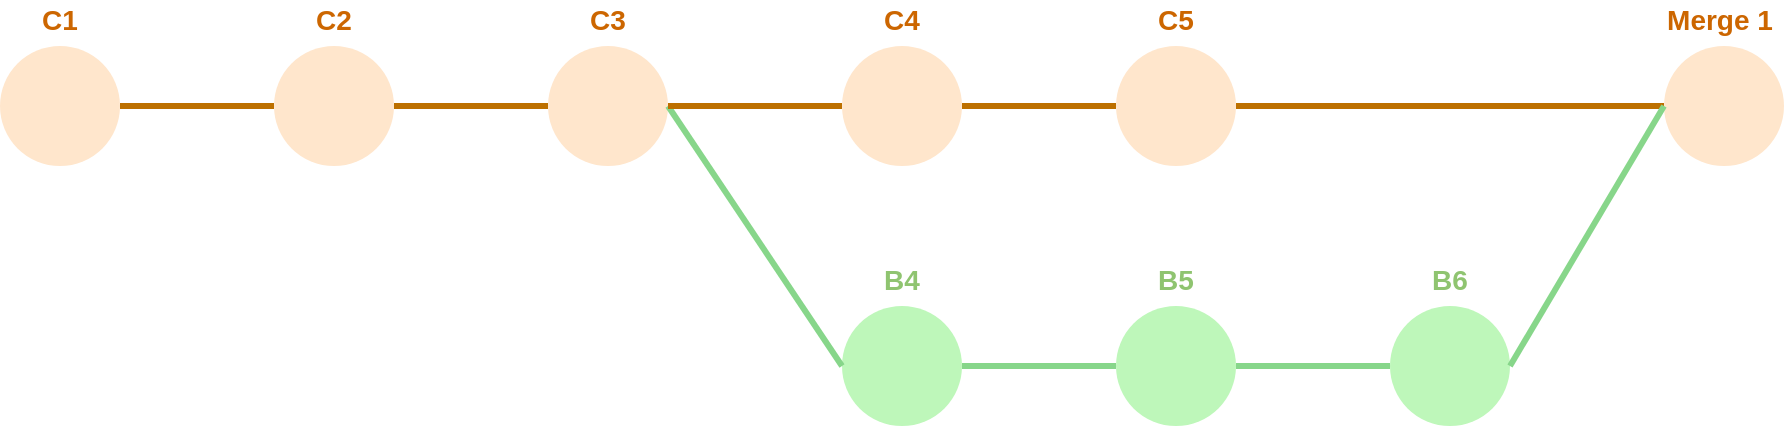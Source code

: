 <mxfile version="12.1.3" type="device" pages="1"><diagram id="HAET5fpl5bqPvAFkC88v" name="Page-1"><mxGraphModel dx="1024" dy="376" grid="1" gridSize="10" guides="1" tooltips="1" connect="1" arrows="1" fold="1" page="1" pageScale="1" pageWidth="1169" pageHeight="827" math="0" shadow="0"><root><mxCell id="0"/><mxCell id="1" parent="0"/><mxCell id="2SzEMWALrOegX9eFG8J7-1" value="" style="ellipse;whiteSpace=wrap;html=1;aspect=fixed;fillColor=#FFE6CC;strokeColor=none;" parent="1" vertex="1"><mxGeometry x="30" y="253" width="60" height="60" as="geometry"/></mxCell><mxCell id="2SzEMWALrOegX9eFG8J7-2" value="" style="ellipse;whiteSpace=wrap;html=1;aspect=fixed;fillColor=#FFE6CC;strokeColor=none;" parent="1" vertex="1"><mxGeometry x="167" y="253" width="60" height="60" as="geometry"/></mxCell><mxCell id="2SzEMWALrOegX9eFG8J7-3" value="" style="endArrow=none;html=1;entryX=1;entryY=0.5;entryDx=0;entryDy=0;exitX=0;exitY=0.5;exitDx=0;exitDy=0;endFill=0;fillColor=#f0a30a;strokeColor=#BD7000;strokeWidth=3;" parent="1" source="2SzEMWALrOegX9eFG8J7-2" target="2SzEMWALrOegX9eFG8J7-1" edge="1"><mxGeometry width="50" height="50" relative="1" as="geometry"><mxPoint x="30" y="403" as="sourcePoint"/><mxPoint x="80" y="353" as="targetPoint"/></mxGeometry></mxCell><mxCell id="2SzEMWALrOegX9eFG8J7-4" value="C1" style="text;html=1;strokeColor=none;fillColor=none;align=center;verticalAlign=middle;whiteSpace=wrap;rounded=0;fontStyle=1;fontSize=14;fontColor=#CC6600;" parent="1" vertex="1"><mxGeometry x="40" y="230" width="40" height="20" as="geometry"/></mxCell><mxCell id="2SzEMWALrOegX9eFG8J7-5" value="C2" style="text;html=1;strokeColor=none;fillColor=none;align=center;verticalAlign=middle;whiteSpace=wrap;rounded=0;fontStyle=1;fontSize=14;fontColor=#CC6600;" parent="1" vertex="1"><mxGeometry x="177" y="230" width="40" height="20" as="geometry"/></mxCell><mxCell id="2SzEMWALrOegX9eFG8J7-8" value="" style="ellipse;whiteSpace=wrap;html=1;aspect=fixed;fillColor=#FFE6CC;strokeColor=none;" parent="1" vertex="1"><mxGeometry x="304" y="253" width="60" height="60" as="geometry"/></mxCell><mxCell id="2SzEMWALrOegX9eFG8J7-9" value="" style="endArrow=none;html=1;entryX=1;entryY=0.5;entryDx=0;entryDy=0;exitX=0;exitY=0.5;exitDx=0;exitDy=0;endFill=0;fillColor=#f0a30a;strokeColor=#BD7000;strokeWidth=3;" parent="1" source="2SzEMWALrOegX9eFG8J7-8" edge="1"><mxGeometry width="50" height="50" relative="1" as="geometry"><mxPoint x="167" y="403" as="sourcePoint"/><mxPoint x="227" y="283" as="targetPoint"/></mxGeometry></mxCell><mxCell id="2SzEMWALrOegX9eFG8J7-10" value="C3" style="text;html=1;strokeColor=none;fillColor=none;align=center;verticalAlign=middle;whiteSpace=wrap;rounded=0;fontStyle=1;fontSize=14;fontColor=#CC6600;" parent="1" vertex="1"><mxGeometry x="314" y="230" width="40" height="20" as="geometry"/></mxCell><mxCell id="2SzEMWALrOegX9eFG8J7-19" value="" style="ellipse;whiteSpace=wrap;html=1;aspect=fixed;fillColor=#BEF7BA;strokeColor=none;" parent="1" vertex="1"><mxGeometry x="451" y="383" width="60" height="60" as="geometry"/></mxCell><mxCell id="2SzEMWALrOegX9eFG8J7-20" value="B4" style="text;html=1;strokeColor=none;fillColor=none;align=center;verticalAlign=middle;whiteSpace=wrap;rounded=0;fontStyle=1;fontSize=14;fontColor=#8FC470;" parent="1" vertex="1"><mxGeometry x="461" y="360" width="40" height="20" as="geometry"/></mxCell><mxCell id="2SzEMWALrOegX9eFG8J7-21" value="" style="ellipse;whiteSpace=wrap;html=1;aspect=fixed;fillColor=#BEF7BA;strokeColor=none;" parent="1" vertex="1"><mxGeometry x="588" y="383" width="60" height="60" as="geometry"/></mxCell><mxCell id="2SzEMWALrOegX9eFG8J7-22" value="" style="endArrow=none;html=1;entryX=1;entryY=0.5;entryDx=0;entryDy=0;exitX=0;exitY=0.5;exitDx=0;exitDy=0;endFill=0;fillColor=#f0a30a;strokeColor=#87D68A;strokeWidth=3;" parent="1" source="2SzEMWALrOegX9eFG8J7-21" edge="1"><mxGeometry width="50" height="50" relative="1" as="geometry"><mxPoint x="451" y="533" as="sourcePoint"/><mxPoint x="511" y="413" as="targetPoint"/></mxGeometry></mxCell><mxCell id="2SzEMWALrOegX9eFG8J7-23" value="B5" style="text;html=1;strokeColor=none;fillColor=none;align=center;verticalAlign=middle;whiteSpace=wrap;rounded=0;fontStyle=1;fontSize=14;fontColor=#8FC470;" parent="1" vertex="1"><mxGeometry x="598" y="360" width="40" height="20" as="geometry"/></mxCell><mxCell id="2SzEMWALrOegX9eFG8J7-24" value="" style="endArrow=none;html=1;entryX=1;entryY=0.5;entryDx=0;entryDy=0;exitX=0;exitY=0.5;exitDx=0;exitDy=0;endFill=0;fillColor=#f0a30a;strokeColor=#87D68A;strokeWidth=3;" parent="1" source="2SzEMWALrOegX9eFG8J7-19" target="2SzEMWALrOegX9eFG8J7-8" edge="1"><mxGeometry width="50" height="50" relative="1" as="geometry"><mxPoint x="598" y="493" as="sourcePoint"/><mxPoint x="521" y="493" as="targetPoint"/></mxGeometry></mxCell><mxCell id="2SzEMWALrOegX9eFG8J7-25" value="" style="ellipse;whiteSpace=wrap;html=1;aspect=fixed;fillColor=#BEF7BA;strokeColor=none;" parent="1" vertex="1"><mxGeometry x="725" y="383" width="60" height="60" as="geometry"/></mxCell><mxCell id="2SzEMWALrOegX9eFG8J7-26" value="" style="endArrow=none;html=1;entryX=1;entryY=0.5;entryDx=0;entryDy=0;exitX=0;exitY=0.5;exitDx=0;exitDy=0;endFill=0;fillColor=#f0a30a;strokeColor=#87D68A;strokeWidth=3;" parent="1" source="2SzEMWALrOegX9eFG8J7-25" edge="1"><mxGeometry width="50" height="50" relative="1" as="geometry"><mxPoint x="588" y="533" as="sourcePoint"/><mxPoint x="648" y="413" as="targetPoint"/></mxGeometry></mxCell><mxCell id="2SzEMWALrOegX9eFG8J7-27" value="B6" style="text;html=1;strokeColor=none;fillColor=none;align=center;verticalAlign=middle;whiteSpace=wrap;rounded=0;fontStyle=1;fontSize=14;fontColor=#8FC470;" parent="1" vertex="1"><mxGeometry x="735" y="360" width="40" height="20" as="geometry"/></mxCell><mxCell id="2SzEMWALrOegX9eFG8J7-28" value="" style="ellipse;whiteSpace=wrap;html=1;aspect=fixed;fillColor=#FFE6CC;strokeColor=none;" parent="1" vertex="1"><mxGeometry x="451" y="253" width="60" height="60" as="geometry"/></mxCell><mxCell id="2SzEMWALrOegX9eFG8J7-29" value="" style="endArrow=none;html=1;entryX=1;entryY=0.5;entryDx=0;entryDy=0;exitX=0;exitY=0.5;exitDx=0;exitDy=0;endFill=0;fillColor=#f0a30a;strokeColor=#BD7000;strokeWidth=3;" parent="1" source="2SzEMWALrOegX9eFG8J7-28" target="2SzEMWALrOegX9eFG8J7-8" edge="1"><mxGeometry width="50" height="50" relative="1" as="geometry"><mxPoint x="314" y="403" as="sourcePoint"/><mxPoint x="374" y="283" as="targetPoint"/></mxGeometry></mxCell><mxCell id="2SzEMWALrOegX9eFG8J7-30" value="C4" style="text;html=1;strokeColor=none;fillColor=none;align=center;verticalAlign=middle;whiteSpace=wrap;rounded=0;fontStyle=1;fontSize=14;fontColor=#CC6600;" parent="1" vertex="1"><mxGeometry x="461" y="230" width="40" height="20" as="geometry"/></mxCell><mxCell id="2SzEMWALrOegX9eFG8J7-31" value="" style="ellipse;whiteSpace=wrap;html=1;aspect=fixed;fillColor=#FFE6CC;strokeColor=none;" parent="1" vertex="1"><mxGeometry x="588" y="253" width="60" height="60" as="geometry"/></mxCell><mxCell id="2SzEMWALrOegX9eFG8J7-32" value="" style="endArrow=none;html=1;entryX=1;entryY=0.5;entryDx=0;entryDy=0;exitX=0;exitY=0.5;exitDx=0;exitDy=0;endFill=0;fillColor=#f0a30a;strokeColor=#BD7000;strokeWidth=3;" parent="1" source="2SzEMWALrOegX9eFG8J7-31" edge="1"><mxGeometry width="50" height="50" relative="1" as="geometry"><mxPoint x="451" y="403" as="sourcePoint"/><mxPoint x="511" y="283" as="targetPoint"/></mxGeometry></mxCell><mxCell id="2SzEMWALrOegX9eFG8J7-33" value="C5" style="text;html=1;strokeColor=none;fillColor=none;align=center;verticalAlign=middle;whiteSpace=wrap;rounded=0;fontStyle=1;fontSize=14;fontColor=#CC6600;" parent="1" vertex="1"><mxGeometry x="598" y="230" width="40" height="20" as="geometry"/></mxCell><mxCell id="GDw5DbJpnaH5n0dgbvLD-1" value="" style="ellipse;whiteSpace=wrap;html=1;aspect=fixed;fillColor=#FFE6CC;strokeColor=none;" vertex="1" parent="1"><mxGeometry x="862" y="253" width="60" height="60" as="geometry"/></mxCell><mxCell id="GDw5DbJpnaH5n0dgbvLD-2" value="" style="endArrow=none;html=1;entryX=1;entryY=0.5;entryDx=0;entryDy=0;exitX=0;exitY=0.5;exitDx=0;exitDy=0;endFill=0;fillColor=#f0a30a;strokeColor=#BD7000;strokeWidth=3;" edge="1" parent="1" source="GDw5DbJpnaH5n0dgbvLD-1" target="2SzEMWALrOegX9eFG8J7-31"><mxGeometry width="50" height="50" relative="1" as="geometry"><mxPoint x="725" y="400" as="sourcePoint"/><mxPoint x="785" y="280" as="targetPoint"/></mxGeometry></mxCell><mxCell id="GDw5DbJpnaH5n0dgbvLD-3" value="" style="endArrow=none;html=1;entryX=1;entryY=0.5;entryDx=0;entryDy=0;exitX=0;exitY=0.5;exitDx=0;exitDy=0;endFill=0;fillColor=#f0a30a;strokeColor=#87D68A;strokeWidth=3;" edge="1" parent="1" source="GDw5DbJpnaH5n0dgbvLD-1" target="2SzEMWALrOegX9eFG8J7-25"><mxGeometry width="50" height="50" relative="1" as="geometry"><mxPoint x="735" y="423" as="sourcePoint"/><mxPoint x="658" y="423" as="targetPoint"/></mxGeometry></mxCell><mxCell id="GDw5DbJpnaH5n0dgbvLD-4" value="Merge 1" style="text;html=1;strokeColor=none;fillColor=none;align=center;verticalAlign=middle;whiteSpace=wrap;rounded=0;fontStyle=1;fontSize=14;fontColor=#CC6600;" vertex="1" parent="1"><mxGeometry x="860" y="230" width="60" height="20" as="geometry"/></mxCell></root></mxGraphModel></diagram></mxfile>